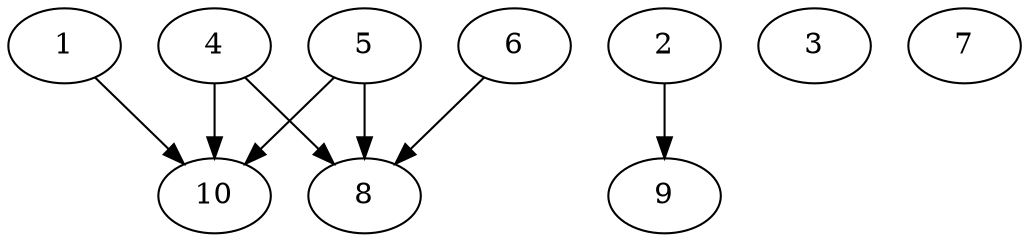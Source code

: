 // DAG automatically generated by daggen at Thu Oct  3 13:58:05 2019
// ./daggen --dot -n 10 --ccr 0.4 --fat 0.7 --regular 0.5 --density 0.5 --mindata 5242880 --maxdata 52428800 
digraph G {
  1 [size="14952960", alpha="0.14", expect_size="5981184"] 
  1 -> 10 [size ="5981184"]
  2 [size="65172480", alpha="0.19", expect_size="26068992"] 
  2 -> 9 [size ="26068992"]
  3 [size="67704320", alpha="0.16", expect_size="27081728"] 
  4 [size="38174720", alpha="0.04", expect_size="15269888"] 
  4 -> 8 [size ="15269888"]
  4 -> 10 [size ="15269888"]
  5 [size="116024320", alpha="0.02", expect_size="46409728"] 
  5 -> 8 [size ="46409728"]
  5 -> 10 [size ="46409728"]
  6 [size="94525440", alpha="0.16", expect_size="37810176"] 
  6 -> 8 [size ="37810176"]
  7 [size="98519040", alpha="0.15", expect_size="39407616"] 
  8 [size="65551360", alpha="0.13", expect_size="26220544"] 
  9 [size="16419840", alpha="0.19", expect_size="6567936"] 
  10 [size="61171200", alpha="0.17", expect_size="24468480"] 
}
